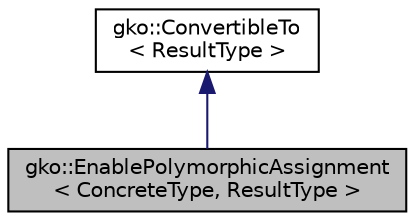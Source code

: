 digraph "gko::EnablePolymorphicAssignment&lt; ConcreteType, ResultType &gt;"
{
 // INTERACTIVE_SVG=YES
  edge [fontname="Helvetica",fontsize="10",labelfontname="Helvetica",labelfontsize="10"];
  node [fontname="Helvetica",fontsize="10",shape=record];
  Node1 [label="gko::EnablePolymorphicAssignment\l\< ConcreteType, ResultType \>",height=0.2,width=0.4,color="black", fillcolor="grey75", style="filled", fontcolor="black"];
  Node2 -> Node1 [dir="back",color="midnightblue",fontsize="10",style="solid",fontname="Helvetica"];
  Node2 [label="gko::ConvertibleTo\l\< ResultType \>",height=0.2,width=0.4,color="black", fillcolor="white", style="filled",URL="$classgko_1_1ConvertibleTo.html",tooltip="ConvertibleTo interface is used to mark that the implementer can be converted to the object of Result..."];
}
